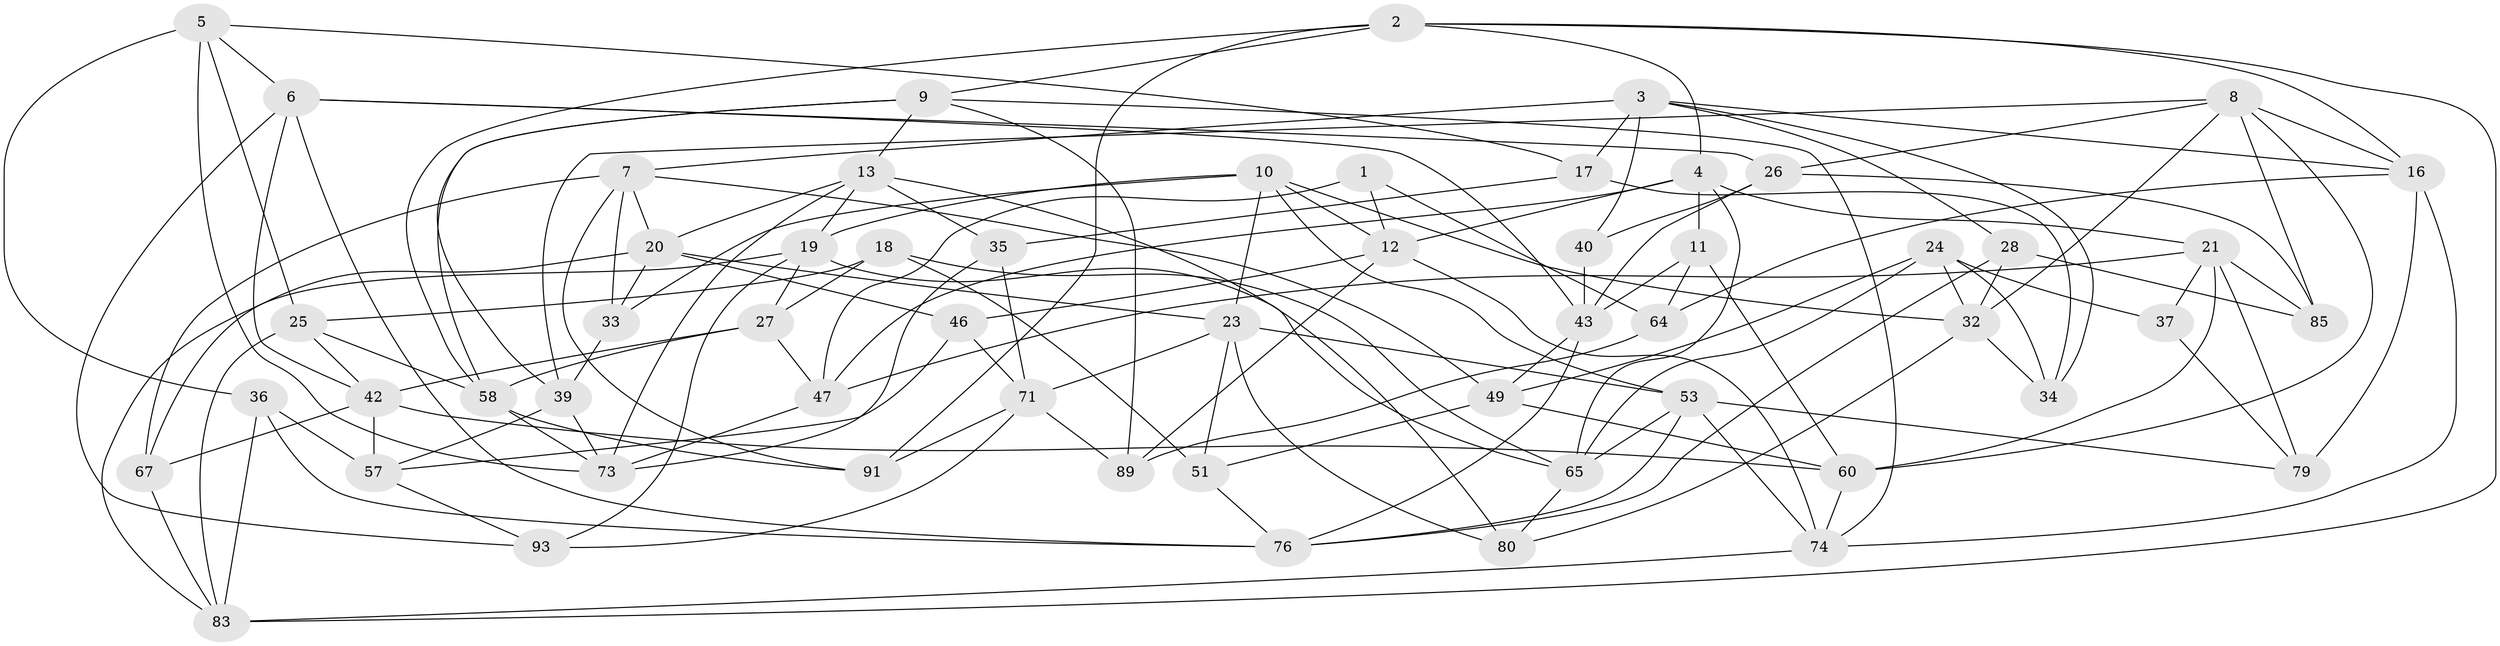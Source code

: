 // original degree distribution, {4: 1.0}
// Generated by graph-tools (version 1.1) at 2025/42/03/06/25 10:42:18]
// undirected, 57 vertices, 144 edges
graph export_dot {
graph [start="1"]
  node [color=gray90,style=filled];
  1;
  2 [super="+78"];
  3 [super="+38"];
  4 [super="+63"];
  5 [super="+44"];
  6 [super="+15"];
  7 [super="+92"];
  8 [super="+29"];
  9 [super="+14"];
  10 [super="+30"];
  11;
  12 [super="+22"];
  13 [super="+56"];
  16 [super="+82"];
  17;
  18 [super="+50"];
  19 [super="+69"];
  20 [super="+41"];
  21 [super="+45"];
  23 [super="+48"];
  24 [super="+94"];
  25 [super="+87"];
  26 [super="+59"];
  27 [super="+31"];
  28;
  32 [super="+54"];
  33;
  34;
  35;
  36;
  37;
  39 [super="+52"];
  40;
  42 [super="+62"];
  43 [super="+66"];
  46;
  47 [super="+55"];
  49 [super="+84"];
  51 [super="+61"];
  53 [super="+72"];
  57 [super="+70"];
  58 [super="+95"];
  60 [super="+68"];
  64;
  65 [super="+75"];
  67;
  71 [super="+86"];
  73 [super="+77"];
  74 [super="+90"];
  76 [super="+81"];
  79;
  80;
  83 [super="+88"];
  85;
  89;
  91;
  93;
  1 -- 64;
  1 -- 47 [weight=2];
  1 -- 12;
  2 -- 16;
  2 -- 9;
  2 -- 83;
  2 -- 91;
  2 -- 58;
  2 -- 4;
  3 -- 7;
  3 -- 34;
  3 -- 17;
  3 -- 16;
  3 -- 40;
  3 -- 28;
  4 -- 11;
  4 -- 12;
  4 -- 21;
  4 -- 47;
  4 -- 65;
  5 -- 17;
  5 -- 73;
  5 -- 25 [weight=2];
  5 -- 36;
  5 -- 6;
  6 -- 43;
  6 -- 93;
  6 -- 42;
  6 -- 76;
  6 -- 26;
  7 -- 33;
  7 -- 67;
  7 -- 91;
  7 -- 49;
  7 -- 20;
  8 -- 26;
  8 -- 85;
  8 -- 16;
  8 -- 32;
  8 -- 60;
  8 -- 39;
  9 -- 89;
  9 -- 58;
  9 -- 39;
  9 -- 13;
  9 -- 74;
  10 -- 33;
  10 -- 19;
  10 -- 53;
  10 -- 32;
  10 -- 12;
  10 -- 23;
  11 -- 43;
  11 -- 64;
  11 -- 60;
  12 -- 74;
  12 -- 46;
  12 -- 89;
  13 -- 19;
  13 -- 73;
  13 -- 80;
  13 -- 35;
  13 -- 20;
  16 -- 74;
  16 -- 64;
  16 -- 79;
  17 -- 34;
  17 -- 35;
  18 -- 51 [weight=2];
  18 -- 27 [weight=2];
  18 -- 65;
  18 -- 25;
  19 -- 93;
  19 -- 27;
  19 -- 83;
  19 -- 65;
  20 -- 33;
  20 -- 23;
  20 -- 46;
  20 -- 67;
  21 -- 60;
  21 -- 79;
  21 -- 85;
  21 -- 37;
  21 -- 47;
  23 -- 71;
  23 -- 80;
  23 -- 53;
  23 -- 51;
  24 -- 32;
  24 -- 37 [weight=2];
  24 -- 65;
  24 -- 49;
  24 -- 34;
  25 -- 42;
  25 -- 83;
  25 -- 58;
  26 -- 40 [weight=2];
  26 -- 43;
  26 -- 85;
  27 -- 47;
  27 -- 58;
  27 -- 42;
  28 -- 85;
  28 -- 76;
  28 -- 32;
  32 -- 34;
  32 -- 80;
  33 -- 39;
  35 -- 73;
  35 -- 71;
  36 -- 76;
  36 -- 83;
  36 -- 57;
  37 -- 79;
  39 -- 57 [weight=2];
  39 -- 73;
  40 -- 43;
  42 -- 67;
  42 -- 57;
  42 -- 60;
  43 -- 76;
  43 -- 49;
  46 -- 71;
  46 -- 57;
  47 -- 73;
  49 -- 51 [weight=2];
  49 -- 60;
  51 -- 76;
  53 -- 79;
  53 -- 65;
  53 -- 76;
  53 -- 74;
  57 -- 93;
  58 -- 73;
  58 -- 91;
  60 -- 74;
  64 -- 89;
  65 -- 80;
  67 -- 83;
  71 -- 91;
  71 -- 93;
  71 -- 89;
  74 -- 83;
}
